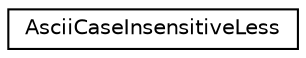 digraph "Graphical Class Hierarchy"
{
 // LATEX_PDF_SIZE
  edge [fontname="Helvetica",fontsize="10",labelfontname="Helvetica",labelfontsize="10"];
  node [fontname="Helvetica",fontsize="10",shape=record];
  rankdir="LR";
  Node0 [label="AsciiCaseInsensitiveLess",height=0.2,width=0.4,color="black", fillcolor="white", style="filled",URL="$structstrings_1_1_ascii_case_insensitive_less.html",tooltip=" "];
}
